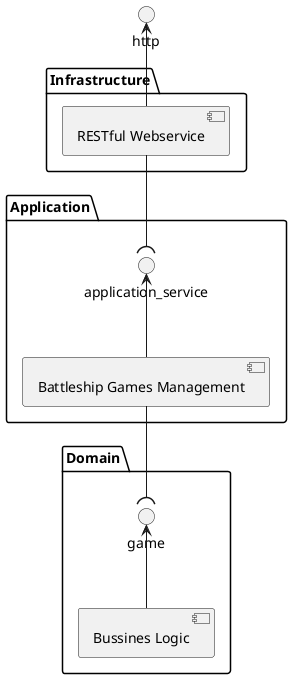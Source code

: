 @startuml
package "Infrastructure" {
  [RESTful Webservice] as restHandler
}
package "Application" {
  [Battleship Games Management] as application
  application -up-> application_service
}
package "Domain" {
  domain as [Bussines Logic]
  domain -up-> game
}
restHandler -up-> http
restHandler --( application_service
application --( game
@enduml